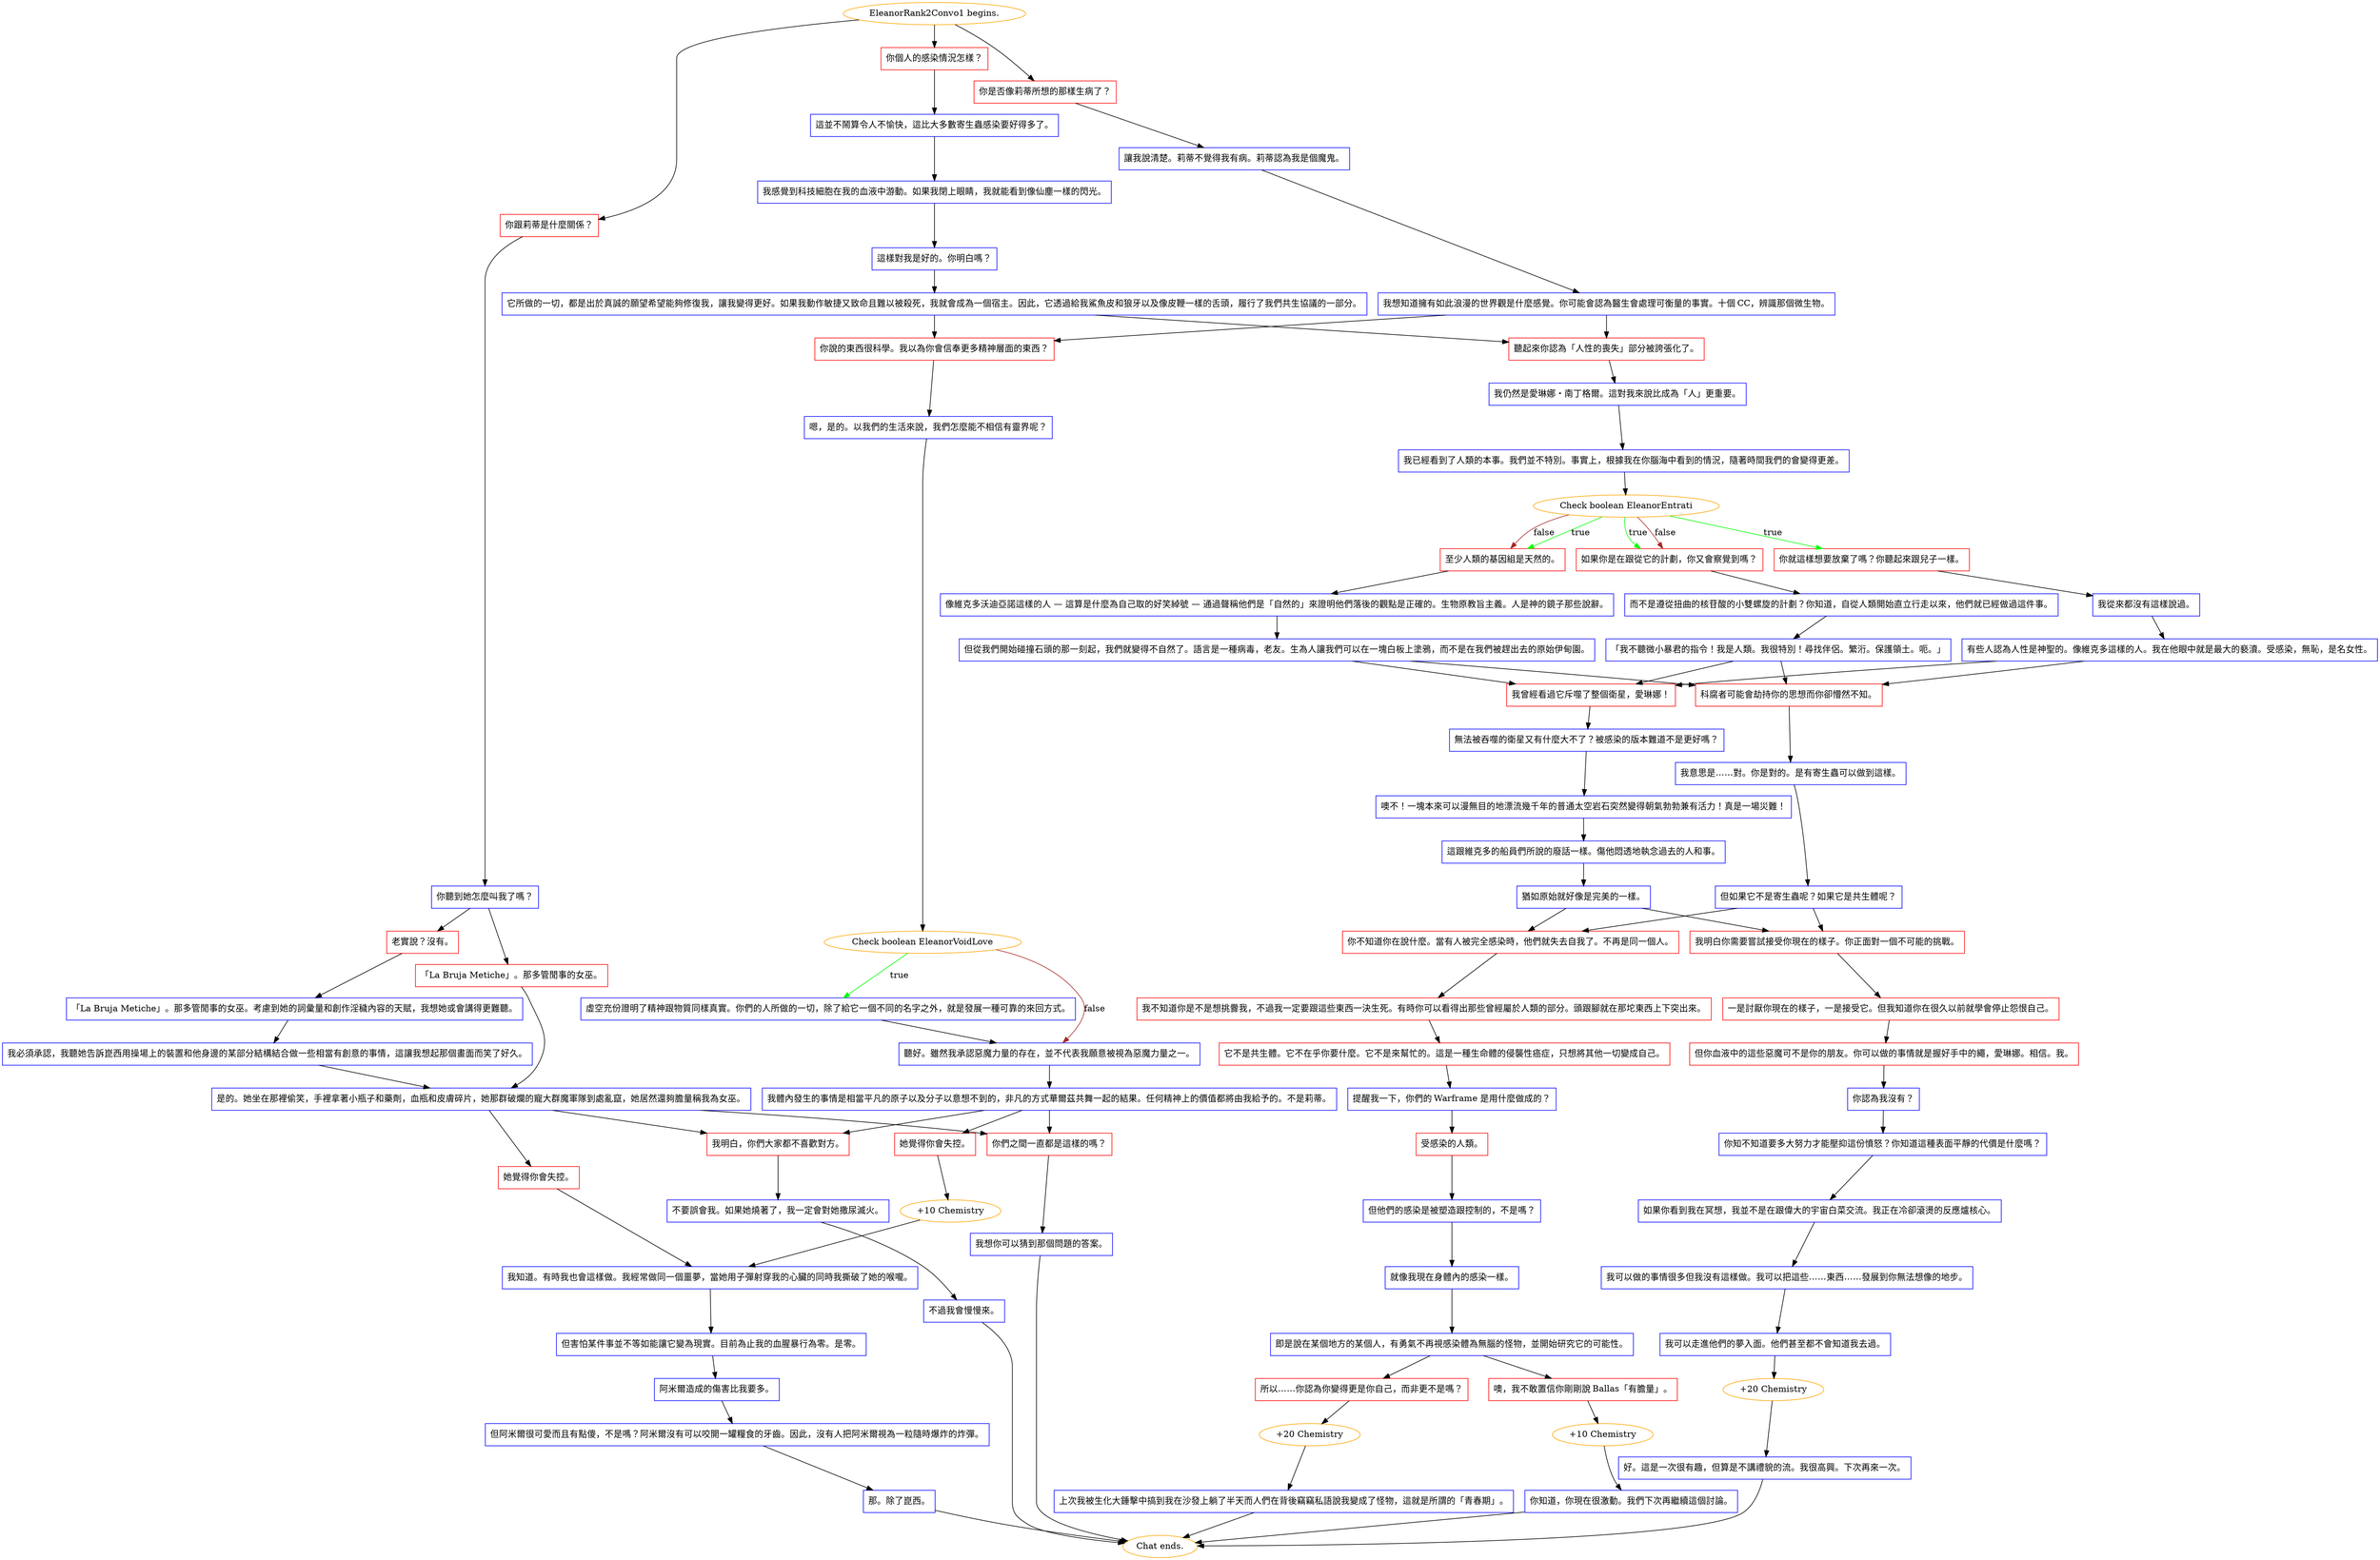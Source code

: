 digraph {
	"EleanorRank2Convo1 begins." [color=orange];
		"EleanorRank2Convo1 begins." -> j3321823081;
		"EleanorRank2Convo1 begins." -> j1907293117;
		"EleanorRank2Convo1 begins." -> j3347847940;
	j3321823081 [label="你是否像莉蒂所想的那樣生病了？",shape=box,color=red];
		j3321823081 -> j3515384740;
	j1907293117 [label="你個人的感染情況怎樣？",shape=box,color=red];
		j1907293117 -> j2537887975;
	j3347847940 [label="你跟莉蒂是什麼關係？",shape=box,color=red];
		j3347847940 -> j824721183;
	j3515384740 [label="讓我說清楚。莉蒂不覺得我有病。莉蒂認為我是個魔鬼。",shape=box,color=blue];
		j3515384740 -> j3448344467;
	j2537887975 [label="這並不鬧算令人不愉快，這比大多數寄生蟲感染要好得多了。",shape=box,color=blue];
		j2537887975 -> j40683876;
	j824721183 [label="你聽到她怎麼叫我了嗎？",shape=box,color=blue];
		j824721183 -> j4180817996;
		j824721183 -> j491732543;
	j3448344467 [label="我想知道擁有如此浪漫的世界觀是什麼感覺。你可能會認為醫生會處理可衡量的事實。十個 CC，辨識那個微生物。",shape=box,color=blue];
		j3448344467 -> j3544250416;
		j3448344467 -> j1183431012;
	j40683876 [label="我感覺到科技細胞在我的血液中游動。如果我閉上眼睛，我就能看到像仙塵一樣的閃光。",shape=box,color=blue];
		j40683876 -> j3071521840;
	j4180817996 [label="老實說？沒有。",shape=box,color=red];
		j4180817996 -> j1037124890;
	j491732543 [label="「La Bruja Metiche」。那多管閒事的女巫。",shape=box,color=red];
		j491732543 -> j1240022540;
	j3544250416 [label="你說的東西很科學。我以為你會信奉更多精神層面的東西？",shape=box,color=red];
		j3544250416 -> j755775889;
	j1183431012 [label="聽起來你認為「人性的喪失」部分被誇張化了。",shape=box,color=red];
		j1183431012 -> j2634059249;
	j3071521840 [label="這樣對我是好的。你明白嗎？",shape=box,color=blue];
		j3071521840 -> j1493657788;
	j1037124890 [label="「La Bruja Metiche」。那多管閒事的女巫。考慮到她的詞彙量和創作淫穢內容的天賦，我想她或會講得更難聽。",shape=box,color=blue];
		j1037124890 -> j2812301279;
	j1240022540 [label="是的。她坐在那裡偷笑，手裡拿著小瓶子和藥劑，血瓶和皮膚碎片，她那群破爛的寵大群魔軍隊到處亂竄，她居然還夠膽量稱我為女巫。",shape=box,color=blue];
		j1240022540 -> j3434453867;
		j1240022540 -> j1518102539;
		j1240022540 -> j4257580344;
	j755775889 [label="嗯，是的。以我們的生活來說，我們怎麼能不相信有靈界呢？",shape=box,color=blue];
		j755775889 -> j2546009719;
	j2634059249 [label="我仍然是愛琳娜・南丁格爾。這對我來說比成為「人」更重要。",shape=box,color=blue];
		j2634059249 -> j226647684;
	j1493657788 [label="它所做的一切，都是出於真誠的願望希望能夠修復我，讓我變得更好。如果我動作敏捷又致命且難以被殺死，我就會成為一個宿主。因此，它透過給我鯊魚皮和狼牙以及像皮鞭一樣的舌頭，履行了我們共生協議的一部分。",shape=box,color=blue];
		j1493657788 -> j3544250416;
		j1493657788 -> j1183431012;
	j2812301279 [label="我必須承認，我聽她告訴崑西用操場上的裝置和他身邊的某部分結構結合做一些相當有創意的事情，這讓我想起那個畫面而笑了好久。",shape=box,color=blue];
		j2812301279 -> j1240022540;
	j3434453867 [label="我明白，你們大家都不喜歡對方。",shape=box,color=red];
		j3434453867 -> j2863453154;
	j1518102539 [label="你們之間一直都是這樣的嗎？",shape=box,color=red];
		j1518102539 -> j3901400387;
	j4257580344 [label="她覺得你會失控。",shape=box,color=red];
		j4257580344 -> j1579589960;
	j2546009719 [label="Check boolean EleanorVoidLove",color=orange];
		j2546009719 -> j975199199 [label=true,color=green];
		j2546009719 -> j3376162136 [label=false,color=brown];
	j226647684 [label="我已經看到了人類的本事。我們並不特別。事實上，根據我在你腦海中看到的情況，隨著時間我們的會變得更差。",shape=box,color=blue];
		j226647684 -> j42144458;
	j2863453154 [label="不要誤會我。如果她燒著了，我一定會對她撒尿滅火。",shape=box,color=blue];
		j2863453154 -> j3740071537;
	j3901400387 [label="我想你可以猜到那個問題的答案。",shape=box,color=blue];
		j3901400387 -> "Chat ends.";
	j1579589960 [label="我知道。有時我也會這樣做。我經常做同一個噩夢，當她用子彈射穿我的心臟的同時我撕破了她的喉嚨。",shape=box,color=blue];
		j1579589960 -> j620707863;
	j975199199 [label="虛空充份證明了精神跟物質同樣真實。你們的人所做的一切，除了給它一個不同的名字之外，就是發展一種可靠的來回方式。",shape=box,color=blue];
		j975199199 -> j3376162136;
	j3376162136 [label="聽好。雖然我承認惡魔力量的存在，並不代表我願意被視為惡魔力量之一。",shape=box,color=blue];
		j3376162136 -> j1925052105;
	j42144458 [label="Check boolean EleanorEntrati",color=orange];
		j42144458 -> j2284400168 [label=true,color=green];
		j42144458 -> j3202406146 [label=true,color=green];
		j42144458 -> j2894379853 [label=true,color=green];
		j42144458 -> j3202406146 [label=false,color=brown];
		j42144458 -> j2894379853 [label=false,color=brown];
	j3740071537 [label="不過我會慢慢來。",shape=box,color=blue];
		j3740071537 -> "Chat ends.";
	"Chat ends." [color=orange];
	j620707863 [label="但害怕某件事並不等如能讓它變為現實。目前為止我的血腥暴行為零。是零。",shape=box,color=blue];
		j620707863 -> j42027916;
	j1925052105 [label="我體內發生的事情是相當平凡的原子以及分子以意想不到的，非凡的方式華爾茲共舞一起的結果。任何精神上的價值都將由我給予的。不是莉蒂。",shape=box,color=blue];
		j1925052105 -> j3434453867;
		j1925052105 -> j1518102539;
		j1925052105 -> j2644137360;
	j2284400168 [label="你就這樣想要放棄了嗎？你聽起來跟兒子一樣。",shape=box,color=red];
		j2284400168 -> j1144843073;
	j3202406146 [label="如果你是在跟從它的計劃，你又會察覺到嗎？",shape=box,color=red];
		j3202406146 -> j36092517;
	j2894379853 [label="至少人類的基因組是天然的。",shape=box,color=red];
		j2894379853 -> j3737134487;
	j42027916 [label="阿米爾造成的傷害比我要多。",shape=box,color=blue];
		j42027916 -> j1506038481;
	j2644137360 [label="她覺得你會失控。",shape=box,color=red];
		j2644137360 -> j327655340;
	j1144843073 [label="我從來都沒有這樣說過。",shape=box,color=blue];
		j1144843073 -> j3152373153;
	j36092517 [label="而不是遵從扭曲的核苷酸的小雙螺旋的計劃？你知道，自從人類開始直立行走以來，他們就已經做過這件事。",shape=box,color=blue];
		j36092517 -> j3807542858;
	j3737134487 [label="像維克多沃迪亞諾這樣的人 — 這算是什麼為自己取的好笑綽號 — 通過聲稱他們是「自然的」來證明他們落後的觀點是正確的。生物原教旨主義。人是神的鏡子那些說辭。",shape=box,color=blue];
		j3737134487 -> j4026508051;
	j1506038481 [label="但阿米爾很可愛而且有點傻，不是嗎？阿米爾沒有可以咬開一罐糧食的牙齒。因此，沒有人把阿米爾視為一粒隨時爆炸的炸彈。",shape=box,color=blue];
		j1506038481 -> j214675914;
	j327655340 [label="+10 Chemistry",color=orange];
		j327655340 -> j1579589960;
	j3152373153 [label="有些人認為人性是神聖的。像維克多這樣的人。我在他眼中就是最大的褻瀆。受感染，無恥，是名女性。",shape=box,color=blue];
		j3152373153 -> j278190775;
		j3152373153 -> j2787630029;
	j3807542858 [label="「我不聽微小暴君的指令！我是人類。我很特別！尋找伴侶。繁洐。保護領土。呃。」",shape=box,color=blue];
		j3807542858 -> j278190775;
		j3807542858 -> j2787630029;
	j4026508051 [label="但從我們開始碰撞石頭的那一刻起，我們就變得不自然了。語言是一種病毒，老友。生為人讓我們可以在一塊白板上塗鴉，而不是在我們被趕出去的原始伊甸園。",shape=box,color=blue];
		j4026508051 -> j278190775;
		j4026508051 -> j2787630029;
	j214675914 [label="那。除了崑西。",shape=box,color=blue];
		j214675914 -> "Chat ends.";
	j278190775 [label="科腐者可能會劫持你的思想而你卻懵然不知。",shape=box,color=red];
		j278190775 -> j580008645;
	j2787630029 [label="我曾經看過它斥噬了整個衛星，愛琳娜！",shape=box,color=red];
		j2787630029 -> j1848195892;
	j580008645 [label="我意思是……對。你是對的。是有寄生蟲可以做到這樣。",shape=box,color=blue];
		j580008645 -> j2991677690;
	j1848195892 [label="無法被吞噬的衛星又有什麼大不了？被感染的版本難道不是更好嗎？",shape=box,color=blue];
		j1848195892 -> j813124242;
	j2991677690 [label="但如果它不是寄生蟲呢？如果它是共生體呢？",shape=box,color=blue];
		j2991677690 -> j1035769533;
		j2991677690 -> j1452469927;
	j813124242 [label="噢不！一塊本來可以漫無目的地漂流幾千年的普通太空岩石突然變得朝氣勃勃兼有活力！真是一場災難！",shape=box,color=blue];
		j813124242 -> j2478019479;
	j1035769533 [label="你不知道你在說什麼。當有人被完全感染時，他們就失去自我了。不再是同一個人。",shape=box,color=red];
		j1035769533 -> j4249714072;
	j1452469927 [label="我明白你需要嘗試接受你現在的樣子。你正面對一個不可能的挑戰。",shape=box,color=red];
		j1452469927 -> j2161110285;
	j2478019479 [label="這跟維克多的船員們所說的廢話一樣。傷他悶透地執念過去的人和事。",shape=box,color=blue];
		j2478019479 -> j3831506559;
	j4249714072 [label="我不知道你是不是想挑釁我，不過我一定要跟這些東西一決生死。有時你可以看得出那些曾經屬於人類的部分。頭跟腳就在那坨東西上下突出來。",shape=box,color=red];
		j4249714072 -> j657772918;
	j2161110285 [label="一是討厭你現在的樣子，一是接受它。但我知道你在很久以前就學會停止怨恨自己。",shape=box,color=red];
		j2161110285 -> j685368953;
	j3831506559 [label="猶如原始就好像是完美的一樣。",shape=box,color=blue];
		j3831506559 -> j1035769533;
		j3831506559 -> j1452469927;
	j657772918 [label="它不是共生體。它不在乎你要什麼。它不是來幫忙的。這是一種生命體的侵襲性癌症，只想將其他一切變成自己。",shape=box,color=red];
		j657772918 -> j2392298191;
	j685368953 [label="但你血液中的這些惡魔可不是你的朋友。你可以做的事情就是握好手中的繩，愛琳娜。相信。我。",shape=box,color=red];
		j685368953 -> j3779434076;
	j2392298191 [label="提醒我一下，你們的 Warframe 是用什麼做成的？",shape=box,color=blue];
		j2392298191 -> j4164671259;
	j3779434076 [label="你認為我沒有？",shape=box,color=blue];
		j3779434076 -> j2187822879;
	j4164671259 [label="受感染的人類。",shape=box,color=red];
		j4164671259 -> j2729572012;
	j2187822879 [label="你知不知道要多大努力才能壓抑這份憤怒？你知道這種表面平靜的代價是什麼嗎？",shape=box,color=blue];
		j2187822879 -> j523333009;
	j2729572012 [label="但他們的感染是被塑造跟控制的，不是嗎？",shape=box,color=blue];
		j2729572012 -> j882813376;
	j523333009 [label="如果你看到我在冥想，我並不是在跟偉大的宇宙白菜交流。我正在冷卻滾燙的反應爐核心。",shape=box,color=blue];
		j523333009 -> j1514844775;
	j882813376 [label="就像我現在身體內的感染一樣。",shape=box,color=blue];
		j882813376 -> j2170043588;
	j1514844775 [label="我可以做的事情很多但我沒有這樣做。我可以把這些……東西……發展到你無法想像的地步。",shape=box,color=blue];
		j1514844775 -> j2010236554;
	j2170043588 [label="即是說在某個地方的某個人，有勇氣不再視感染體為無腦的怪物，並開始研究它的可能性。",shape=box,color=blue];
		j2170043588 -> j3974308912;
		j2170043588 -> j3234870918;
	j2010236554 [label="我可以走進他們的夢入面。他們甚至都不會知道我去過。",shape=box,color=blue];
		j2010236554 -> j311227263;
	j3974308912 [label="噢，我不敢置信你剛剛說 Ballas「有膽量」。",shape=box,color=red];
		j3974308912 -> j51910328;
	j3234870918 [label="所以……你認為你變得更是你自己，而非更不是嗎？",shape=box,color=red];
		j3234870918 -> j1722246640;
	j311227263 [label="+20 Chemistry",color=orange];
		j311227263 -> j705822073;
	j51910328 [label="+10 Chemistry",color=orange];
		j51910328 -> j2692365293;
	j1722246640 [label="+20 Chemistry",color=orange];
		j1722246640 -> j4094705120;
	j705822073 [label="好。這是一次很有趣，但算是不講禮貌的流。我很高興。下次再來一次。",shape=box,color=blue];
		j705822073 -> "Chat ends.";
	j2692365293 [label="你知道，你現在很激動。我們下次再繼續這個討論。",shape=box,color=blue];
		j2692365293 -> "Chat ends.";
	j4094705120 [label="上次我被生化大錘擊中搞到我在沙發上躺了半天而人們在背後竊竊私語說我變成了怪物，這就是所謂的「青春期」。",shape=box,color=blue];
		j4094705120 -> "Chat ends.";
}